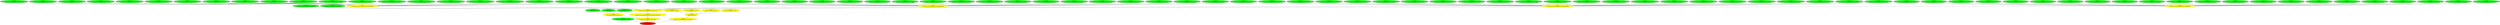 digraph {
rankdir="BT"
ss_tail_light_16px_unflipped [fillcolor=green style="filled" label="<spriteset>\nss_tail_light_16px_unflipped"]
ss_tail_light_16px_flipped [fillcolor=green style="filled" label="<spriteset>\nss_tail_light_16px_flipped"]
ss_tail_light_empty_unflipped [fillcolor=green style="filled" label="<spriteset>\nss_tail_light_empty_unflipped"]
switch_graphics_layer_tail_light_16px [fillcolor=yellow style="filled" label="<switch>\nswitch_graphics_layer_tail_light_16px"]
switch_cargo_capacity_by_cargo_0 [fillcolor=yellow style="filled" label="<switch>\nswitch_cargo_capacity_by_cargo_0"]
switch_cargo_capacity_by_cargo_1 [fillcolor=yellow style="filled" label="<switch>\nswitch_cargo_capacity_by_cargo_1"]
switch_cargo_capacity_by_cargo_2 [fillcolor=yellow style="filled" label="<switch>\nswitch_cargo_capacity_by_cargo_2"]
switch_cargo_capacity_by_cargo_3 [fillcolor=yellow style="filled" label="<switch>\nswitch_cargo_capacity_by_cargo_3"]
switch_cargo_capacity [fillcolor=yellow style="filled" label="<switch>\nswitch_cargo_capacity"]
ore_hopper_car_pony_gen_2A_ss_empty_unflipped [fillcolor=green style="filled" label="<spriteset>\nore_hopper_car_pony_gen_2A_ss_empty_unflipped"]
ore_hopper_car_pony_gen_2A_ss_loading_0_unflipped [fillcolor=green style="filled" label="<spriteset>\nore_hopper_car_pony_gen_2A_ss_loading_0_unflipped"]
ore_hopper_car_pony_gen_2A_ss_loaded_0_unflipped [fillcolor=green style="filled" label="<spriteset>\nore_hopper_car_pony_gen_2A_ss_loaded_0_unflipped"]
ore_hopper_car_pony_gen_2A_ss_loading_1_unflipped [fillcolor=green style="filled" label="<spriteset>\nore_hopper_car_pony_gen_2A_ss_loading_1_unflipped"]
ore_hopper_car_pony_gen_2A_ss_loaded_1_unflipped [fillcolor=green style="filled" label="<spriteset>\nore_hopper_car_pony_gen_2A_ss_loaded_1_unflipped"]
ore_hopper_car_pony_gen_2A_ss_loading_2_unflipped [fillcolor=green style="filled" label="<spriteset>\nore_hopper_car_pony_gen_2A_ss_loading_2_unflipped"]
ore_hopper_car_pony_gen_2A_ss_loaded_2_unflipped [fillcolor=green style="filled" label="<spriteset>\nore_hopper_car_pony_gen_2A_ss_loaded_2_unflipped"]
ore_hopper_car_pony_gen_2A_ss_loading_3_unflipped [fillcolor=green style="filled" label="<spriteset>\nore_hopper_car_pony_gen_2A_ss_loading_3_unflipped"]
ore_hopper_car_pony_gen_2A_ss_loaded_3_unflipped [fillcolor=green style="filled" label="<spriteset>\nore_hopper_car_pony_gen_2A_ss_loaded_3_unflipped"]
ore_hopper_car_pony_gen_2A_ss_loading_4_unflipped [fillcolor=green style="filled" label="<spriteset>\nore_hopper_car_pony_gen_2A_ss_loading_4_unflipped"]
ore_hopper_car_pony_gen_2A_ss_loaded_4_unflipped [fillcolor=green style="filled" label="<spriteset>\nore_hopper_car_pony_gen_2A_ss_loaded_4_unflipped"]
ore_hopper_car_pony_gen_2A_ss_loading_5_unflipped [fillcolor=green style="filled" label="<spriteset>\nore_hopper_car_pony_gen_2A_ss_loading_5_unflipped"]
ore_hopper_car_pony_gen_2A_ss_loaded_5_unflipped [fillcolor=green style="filled" label="<spriteset>\nore_hopper_car_pony_gen_2A_ss_loaded_5_unflipped"]
ore_hopper_car_pony_gen_2A_ss_loading_6_unflipped [fillcolor=green style="filled" label="<spriteset>\nore_hopper_car_pony_gen_2A_ss_loading_6_unflipped"]
ore_hopper_car_pony_gen_2A_ss_loaded_6_unflipped [fillcolor=green style="filled" label="<spriteset>\nore_hopper_car_pony_gen_2A_ss_loaded_6_unflipped"]
ore_hopper_car_pony_gen_2A_ss_loading_7_unflipped [fillcolor=green style="filled" label="<spriteset>\nore_hopper_car_pony_gen_2A_ss_loading_7_unflipped"]
ore_hopper_car_pony_gen_2A_ss_loaded_7_unflipped [fillcolor=green style="filled" label="<spriteset>\nore_hopper_car_pony_gen_2A_ss_loaded_7_unflipped"]
ore_hopper_car_pony_gen_2A_ss_loading_8_unflipped [fillcolor=green style="filled" label="<spriteset>\nore_hopper_car_pony_gen_2A_ss_loading_8_unflipped"]
ore_hopper_car_pony_gen_2A_ss_loaded_8_unflipped [fillcolor=green style="filled" label="<spriteset>\nore_hopper_car_pony_gen_2A_ss_loaded_8_unflipped"]
ore_hopper_car_pony_gen_2A_ss_loading_9_unflipped [fillcolor=green style="filled" label="<spriteset>\nore_hopper_car_pony_gen_2A_ss_loading_9_unflipped"]
ore_hopper_car_pony_gen_2A_ss_loaded_9_unflipped [fillcolor=green style="filled" label="<spriteset>\nore_hopper_car_pony_gen_2A_ss_loaded_9_unflipped"]
ore_hopper_car_pony_gen_2A_ss_loading_10_unflipped [fillcolor=green style="filled" label="<spriteset>\nore_hopper_car_pony_gen_2A_ss_loading_10_unflipped"]
ore_hopper_car_pony_gen_2A_ss_loaded_10_unflipped [fillcolor=green style="filled" label="<spriteset>\nore_hopper_car_pony_gen_2A_ss_loaded_10_unflipped"]
ore_hopper_car_pony_gen_2A_ss_loading_11_unflipped [fillcolor=green style="filled" label="<spriteset>\nore_hopper_car_pony_gen_2A_ss_loading_11_unflipped"]
ore_hopper_car_pony_gen_2A_ss_loaded_11_unflipped [fillcolor=green style="filled" label="<spriteset>\nore_hopper_car_pony_gen_2A_ss_loaded_11_unflipped"]
ore_hopper_car_pony_gen_2A_ss_loading_12_unflipped [fillcolor=green style="filled" label="<spriteset>\nore_hopper_car_pony_gen_2A_ss_loading_12_unflipped"]
ore_hopper_car_pony_gen_2A_ss_loaded_12_unflipped [fillcolor=green style="filled" label="<spriteset>\nore_hopper_car_pony_gen_2A_ss_loaded_12_unflipped"]
ore_hopper_car_pony_gen_2A_ss_loading_13_unflipped [fillcolor=green style="filled" label="<spriteset>\nore_hopper_car_pony_gen_2A_ss_loading_13_unflipped"]
ore_hopper_car_pony_gen_2A_ss_loaded_13_unflipped [fillcolor=green style="filled" label="<spriteset>\nore_hopper_car_pony_gen_2A_ss_loaded_13_unflipped"]
ore_hopper_car_pony_gen_2A_ss_loading_14_unflipped [fillcolor=green style="filled" label="<spriteset>\nore_hopper_car_pony_gen_2A_ss_loading_14_unflipped"]
ore_hopper_car_pony_gen_2A_ss_loaded_14_unflipped [fillcolor=green style="filled" label="<spriteset>\nore_hopper_car_pony_gen_2A_ss_loaded_14_unflipped"]
ore_hopper_car_pony_gen_2A_ss_loading_15_unflipped [fillcolor=green style="filled" label="<spriteset>\nore_hopper_car_pony_gen_2A_ss_loading_15_unflipped"]
ore_hopper_car_pony_gen_2A_ss_loaded_15_unflipped [fillcolor=green style="filled" label="<spriteset>\nore_hopper_car_pony_gen_2A_ss_loaded_15_unflipped"]
ore_hopper_car_pony_gen_2A_ss_loading_16_unflipped [fillcolor=green style="filled" label="<spriteset>\nore_hopper_car_pony_gen_2A_ss_loading_16_unflipped"]
ore_hopper_car_pony_gen_2A_ss_loaded_16_unflipped [fillcolor=green style="filled" label="<spriteset>\nore_hopper_car_pony_gen_2A_ss_loaded_16_unflipped"]
ore_hopper_car_pony_gen_2A_ss_loading_17_unflipped [fillcolor=green style="filled" label="<spriteset>\nore_hopper_car_pony_gen_2A_ss_loading_17_unflipped"]
ore_hopper_car_pony_gen_2A_ss_loaded_17_unflipped [fillcolor=green style="filled" label="<spriteset>\nore_hopper_car_pony_gen_2A_ss_loaded_17_unflipped"]
ore_hopper_car_pony_gen_2A_ss_loading_18_unflipped [fillcolor=green style="filled" label="<spriteset>\nore_hopper_car_pony_gen_2A_ss_loading_18_unflipped"]
ore_hopper_car_pony_gen_2A_ss_loaded_18_unflipped [fillcolor=green style="filled" label="<spriteset>\nore_hopper_car_pony_gen_2A_ss_loaded_18_unflipped"]
ore_hopper_car_pony_gen_2A_ss_loading_19_unflipped [fillcolor=green style="filled" label="<spriteset>\nore_hopper_car_pony_gen_2A_ss_loading_19_unflipped"]
ore_hopper_car_pony_gen_2A_ss_loaded_19_unflipped [fillcolor=green style="filled" label="<spriteset>\nore_hopper_car_pony_gen_2A_ss_loaded_19_unflipped"]
ore_hopper_car_pony_gen_2A_ss_loading_20_unflipped [fillcolor=green style="filled" label="<spriteset>\nore_hopper_car_pony_gen_2A_ss_loading_20_unflipped"]
ore_hopper_car_pony_gen_2A_ss_loaded_20_unflipped [fillcolor=green style="filled" label="<spriteset>\nore_hopper_car_pony_gen_2A_ss_loaded_20_unflipped"]
ore_hopper_car_pony_gen_2A_ss_loading_21_unflipped [fillcolor=green style="filled" label="<spriteset>\nore_hopper_car_pony_gen_2A_ss_loading_21_unflipped"]
ore_hopper_car_pony_gen_2A_ss_loaded_21_unflipped [fillcolor=green style="filled" label="<spriteset>\nore_hopper_car_pony_gen_2A_ss_loaded_21_unflipped"]
ore_hopper_car_pony_gen_2A_ss_empty_flipped [fillcolor=green style="filled" label="<spriteset>\nore_hopper_car_pony_gen_2A_ss_empty_flipped"]
ore_hopper_car_pony_gen_2A_ss_loading_0_flipped [fillcolor=green style="filled" label="<spriteset>\nore_hopper_car_pony_gen_2A_ss_loading_0_flipped"]
ore_hopper_car_pony_gen_2A_ss_loaded_0_flipped [fillcolor=green style="filled" label="<spriteset>\nore_hopper_car_pony_gen_2A_ss_loaded_0_flipped"]
ore_hopper_car_pony_gen_2A_ss_loading_1_flipped [fillcolor=green style="filled" label="<spriteset>\nore_hopper_car_pony_gen_2A_ss_loading_1_flipped"]
ore_hopper_car_pony_gen_2A_ss_loaded_1_flipped [fillcolor=green style="filled" label="<spriteset>\nore_hopper_car_pony_gen_2A_ss_loaded_1_flipped"]
ore_hopper_car_pony_gen_2A_ss_loading_2_flipped [fillcolor=green style="filled" label="<spriteset>\nore_hopper_car_pony_gen_2A_ss_loading_2_flipped"]
ore_hopper_car_pony_gen_2A_ss_loaded_2_flipped [fillcolor=green style="filled" label="<spriteset>\nore_hopper_car_pony_gen_2A_ss_loaded_2_flipped"]
ore_hopper_car_pony_gen_2A_ss_loading_3_flipped [fillcolor=green style="filled" label="<spriteset>\nore_hopper_car_pony_gen_2A_ss_loading_3_flipped"]
ore_hopper_car_pony_gen_2A_ss_loaded_3_flipped [fillcolor=green style="filled" label="<spriteset>\nore_hopper_car_pony_gen_2A_ss_loaded_3_flipped"]
ore_hopper_car_pony_gen_2A_ss_loading_4_flipped [fillcolor=green style="filled" label="<spriteset>\nore_hopper_car_pony_gen_2A_ss_loading_4_flipped"]
ore_hopper_car_pony_gen_2A_ss_loaded_4_flipped [fillcolor=green style="filled" label="<spriteset>\nore_hopper_car_pony_gen_2A_ss_loaded_4_flipped"]
ore_hopper_car_pony_gen_2A_ss_loading_5_flipped [fillcolor=green style="filled" label="<spriteset>\nore_hopper_car_pony_gen_2A_ss_loading_5_flipped"]
ore_hopper_car_pony_gen_2A_ss_loaded_5_flipped [fillcolor=green style="filled" label="<spriteset>\nore_hopper_car_pony_gen_2A_ss_loaded_5_flipped"]
ore_hopper_car_pony_gen_2A_ss_loading_6_flipped [fillcolor=green style="filled" label="<spriteset>\nore_hopper_car_pony_gen_2A_ss_loading_6_flipped"]
ore_hopper_car_pony_gen_2A_ss_loaded_6_flipped [fillcolor=green style="filled" label="<spriteset>\nore_hopper_car_pony_gen_2A_ss_loaded_6_flipped"]
ore_hopper_car_pony_gen_2A_ss_loading_7_flipped [fillcolor=green style="filled" label="<spriteset>\nore_hopper_car_pony_gen_2A_ss_loading_7_flipped"]
ore_hopper_car_pony_gen_2A_ss_loaded_7_flipped [fillcolor=green style="filled" label="<spriteset>\nore_hopper_car_pony_gen_2A_ss_loaded_7_flipped"]
ore_hopper_car_pony_gen_2A_ss_loading_8_flipped [fillcolor=green style="filled" label="<spriteset>\nore_hopper_car_pony_gen_2A_ss_loading_8_flipped"]
ore_hopper_car_pony_gen_2A_ss_loaded_8_flipped [fillcolor=green style="filled" label="<spriteset>\nore_hopper_car_pony_gen_2A_ss_loaded_8_flipped"]
ore_hopper_car_pony_gen_2A_ss_loading_9_flipped [fillcolor=green style="filled" label="<spriteset>\nore_hopper_car_pony_gen_2A_ss_loading_9_flipped"]
ore_hopper_car_pony_gen_2A_ss_loaded_9_flipped [fillcolor=green style="filled" label="<spriteset>\nore_hopper_car_pony_gen_2A_ss_loaded_9_flipped"]
ore_hopper_car_pony_gen_2A_ss_loading_10_flipped [fillcolor=green style="filled" label="<spriteset>\nore_hopper_car_pony_gen_2A_ss_loading_10_flipped"]
ore_hopper_car_pony_gen_2A_ss_loaded_10_flipped [fillcolor=green style="filled" label="<spriteset>\nore_hopper_car_pony_gen_2A_ss_loaded_10_flipped"]
ore_hopper_car_pony_gen_2A_ss_loading_11_flipped [fillcolor=green style="filled" label="<spriteset>\nore_hopper_car_pony_gen_2A_ss_loading_11_flipped"]
ore_hopper_car_pony_gen_2A_ss_loaded_11_flipped [fillcolor=green style="filled" label="<spriteset>\nore_hopper_car_pony_gen_2A_ss_loaded_11_flipped"]
ore_hopper_car_pony_gen_2A_ss_loading_12_flipped [fillcolor=green style="filled" label="<spriteset>\nore_hopper_car_pony_gen_2A_ss_loading_12_flipped"]
ore_hopper_car_pony_gen_2A_ss_loaded_12_flipped [fillcolor=green style="filled" label="<spriteset>\nore_hopper_car_pony_gen_2A_ss_loaded_12_flipped"]
ore_hopper_car_pony_gen_2A_ss_loading_13_flipped [fillcolor=green style="filled" label="<spriteset>\nore_hopper_car_pony_gen_2A_ss_loading_13_flipped"]
ore_hopper_car_pony_gen_2A_ss_loaded_13_flipped [fillcolor=green style="filled" label="<spriteset>\nore_hopper_car_pony_gen_2A_ss_loaded_13_flipped"]
ore_hopper_car_pony_gen_2A_ss_loading_14_flipped [fillcolor=green style="filled" label="<spriteset>\nore_hopper_car_pony_gen_2A_ss_loading_14_flipped"]
ore_hopper_car_pony_gen_2A_ss_loaded_14_flipped [fillcolor=green style="filled" label="<spriteset>\nore_hopper_car_pony_gen_2A_ss_loaded_14_flipped"]
ore_hopper_car_pony_gen_2A_ss_loading_15_flipped [fillcolor=green style="filled" label="<spriteset>\nore_hopper_car_pony_gen_2A_ss_loading_15_flipped"]
ore_hopper_car_pony_gen_2A_ss_loaded_15_flipped [fillcolor=green style="filled" label="<spriteset>\nore_hopper_car_pony_gen_2A_ss_loaded_15_flipped"]
ore_hopper_car_pony_gen_2A_ss_loading_16_flipped [fillcolor=green style="filled" label="<spriteset>\nore_hopper_car_pony_gen_2A_ss_loading_16_flipped"]
ore_hopper_car_pony_gen_2A_ss_loaded_16_flipped [fillcolor=green style="filled" label="<spriteset>\nore_hopper_car_pony_gen_2A_ss_loaded_16_flipped"]
ore_hopper_car_pony_gen_2A_ss_loading_17_flipped [fillcolor=green style="filled" label="<spriteset>\nore_hopper_car_pony_gen_2A_ss_loading_17_flipped"]
ore_hopper_car_pony_gen_2A_ss_loaded_17_flipped [fillcolor=green style="filled" label="<spriteset>\nore_hopper_car_pony_gen_2A_ss_loaded_17_flipped"]
ore_hopper_car_pony_gen_2A_ss_loading_18_flipped [fillcolor=green style="filled" label="<spriteset>\nore_hopper_car_pony_gen_2A_ss_loading_18_flipped"]
ore_hopper_car_pony_gen_2A_ss_loaded_18_flipped [fillcolor=green style="filled" label="<spriteset>\nore_hopper_car_pony_gen_2A_ss_loaded_18_flipped"]
ore_hopper_car_pony_gen_2A_ss_loading_19_flipped [fillcolor=green style="filled" label="<spriteset>\nore_hopper_car_pony_gen_2A_ss_loading_19_flipped"]
ore_hopper_car_pony_gen_2A_ss_loaded_19_flipped [fillcolor=green style="filled" label="<spriteset>\nore_hopper_car_pony_gen_2A_ss_loaded_19_flipped"]
ore_hopper_car_pony_gen_2A_ss_loading_20_flipped [fillcolor=green style="filled" label="<spriteset>\nore_hopper_car_pony_gen_2A_ss_loading_20_flipped"]
ore_hopper_car_pony_gen_2A_ss_loaded_20_flipped [fillcolor=green style="filled" label="<spriteset>\nore_hopper_car_pony_gen_2A_ss_loaded_20_flipped"]
ore_hopper_car_pony_gen_2A_ss_loading_21_flipped [fillcolor=green style="filled" label="<spriteset>\nore_hopper_car_pony_gen_2A_ss_loading_21_flipped"]
ore_hopper_car_pony_gen_2A_ss_loaded_21_flipped [fillcolor=green style="filled" label="<spriteset>\nore_hopper_car_pony_gen_2A_ss_loaded_21_flipped"]
ore_hopper_car_pony_gen_2A_switch_cargo_loading_unflipped [fillcolor=yellow style="filled" label="<switch>\nore_hopper_car_pony_gen_2A_switch_cargo_loading_unflipped"]
ore_hopper_car_pony_gen_2A_switch_cargo_loading_flipped [fillcolor=yellow style="filled" label="<switch>\nore_hopper_car_pony_gen_2A_switch_cargo_loading_flipped"]
ore_hopper_car_pony_gen_2A_switch_cargo_loaded_unflipped [fillcolor=yellow style="filled" label="<switch>\nore_hopper_car_pony_gen_2A_switch_cargo_loaded_unflipped"]
ore_hopper_car_pony_gen_2A_switch_cargo_loaded_flipped [fillcolor=yellow style="filled" label="<switch>\nore_hopper_car_pony_gen_2A_switch_cargo_loaded_flipped"]
ore_hopper_car_pony_gen_2A_switch_graphics_vehicle [fillcolor=yellow style="filled" label="<switch>\nore_hopper_car_pony_gen_2A_switch_graphics_vehicle"]
ore_hopper_car_pony_gen_2A_ss_purchase [fillcolor=green style="filled" label="<spriteset>\nore_hopper_car_pony_gen_2A_ss_purchase"]
ore_hopper_car_pony_gen_2A_switch_set_layers_register_more_sprites [fillcolor=yellow style="filled" label="<switch>\nore_hopper_car_pony_gen_2A_switch_set_layers_register_more_sprites"]
ore_hopper_car_pony_gen_2A_switch_graphics [fillcolor=yellow style="filled" label="<switch>\nore_hopper_car_pony_gen_2A_switch_graphics"]
ore_hopper_car_pony_gen_2A_switch_cargo_capacity [fillcolor=yellow style="filled" label="<switch>\nore_hopper_car_pony_gen_2A_switch_cargo_capacity"]
ore_hopper_car_pony_gen_2A [fillcolor=red style="filled" label="<FEAT_TRAINS 4100>\nore_hopper_car_pony_gen_2A"]
ore_hopper_car_pony_gen_2A_switch_cargo_loaded_flipped->ore_hopper_car_pony_gen_2A_ss_loaded_20_flipped
ore_hopper_car_pony_gen_2A_switch_cargo_loading_flipped->ore_hopper_car_pony_gen_2A_ss_loading_19_flipped
ore_hopper_car_pony_gen_2A_switch_graphics_vehicle->ore_hopper_car_pony_gen_2A_switch_cargo_loaded_unflipped
ore_hopper_car_pony_gen_2A_switch_cargo_loaded_flipped->ore_hopper_car_pony_gen_2A_ss_loaded_4_flipped
ore_hopper_car_pony_gen_2A_switch_cargo_loaded_unflipped->ore_hopper_car_pony_gen_2A_ss_loaded_8_unflipped
ore_hopper_car_pony_gen_2A_switch_graphics_vehicle->ore_hopper_car_pony_gen_2A_ss_empty_flipped
ore_hopper_car_pony_gen_2A_switch_cargo_loading_unflipped->ore_hopper_car_pony_gen_2A_ss_loading_5_unflipped
ore_hopper_car_pony_gen_2A_switch_cargo_loading_flipped->ore_hopper_car_pony_gen_2A_ss_loading_5_flipped
ore_hopper_car_pony_gen_2A_switch_graphics->switch_graphics_layer_tail_light_16px
ore_hopper_car_pony_gen_2A_switch_set_layers_register_more_sprites->ore_hopper_car_pony_gen_2A_switch_graphics_vehicle
ore_hopper_car_pony_gen_2A_switch_cargo_loading_unflipped->ore_hopper_car_pony_gen_2A_ss_loading_0_unflipped
ore_hopper_car_pony_gen_2A_switch_cargo_loading_flipped->ore_hopper_car_pony_gen_2A_ss_loading_3_flipped
ore_hopper_car_pony_gen_2A_switch_cargo_loaded_flipped->ore_hopper_car_pony_gen_2A_ss_loaded_8_flipped
ore_hopper_car_pony_gen_2A_switch_cargo_loading_unflipped->ore_hopper_car_pony_gen_2A_ss_loading_18_unflipped
ore_hopper_car_pony_gen_2A_switch_cargo_loaded_unflipped->ore_hopper_car_pony_gen_2A_ss_loaded_14_unflipped
ore_hopper_car_pony_gen_2A_switch_cargo_loaded_flipped->ore_hopper_car_pony_gen_2A_ss_loaded_2_flipped
ore_hopper_car_pony_gen_2A_switch_cargo_loaded_unflipped->ore_hopper_car_pony_gen_2A_ss_loaded_5_unflipped
ore_hopper_car_pony_gen_2A_switch_cargo_loading_unflipped->ore_hopper_car_pony_gen_2A_ss_loading_13_unflipped
ore_hopper_car_pony_gen_2A_switch_cargo_loaded_unflipped->ore_hopper_car_pony_gen_2A_ss_loaded_18_unflipped
ore_hopper_car_pony_gen_2A_switch_cargo_loading_unflipped->ore_hopper_car_pony_gen_2A_ss_loading_20_unflipped
ore_hopper_car_pony_gen_2A_switch_cargo_loaded_unflipped->ore_hopper_car_pony_gen_2A_ss_loaded_12_unflipped
ore_hopper_car_pony_gen_2A_switch_cargo_loading_flipped->ore_hopper_car_pony_gen_2A_ss_loading_10_flipped
ore_hopper_car_pony_gen_2A_switch_cargo_loaded_unflipped->ore_hopper_car_pony_gen_2A_ss_loaded_0_unflipped
ore_hopper_car_pony_gen_2A_switch_cargo_loading_unflipped->ore_hopper_car_pony_gen_2A_ss_loading_2_unflipped
ore_hopper_car_pony_gen_2A_switch_cargo_loaded_unflipped->ore_hopper_car_pony_gen_2A_ss_loaded_9_unflipped
switch_graphics_layer_tail_light_16px->ss_tail_light_16px_flipped
ore_hopper_car_pony_gen_2A_switch_cargo_loaded_flipped->ore_hopper_car_pony_gen_2A_ss_loaded_9_flipped
ore_hopper_car_pony_gen_2A_switch_graphics_vehicle->ore_hopper_car_pony_gen_2A_switch_cargo_loading_unflipped
ore_hopper_car_pony_gen_2A_switch_cargo_loaded_flipped->ore_hopper_car_pony_gen_2A_ss_loaded_17_flipped
ore_hopper_car_pony_gen_2A_switch_cargo_loaded_unflipped->ore_hopper_car_pony_gen_2A_ss_loaded_15_unflipped
ore_hopper_car_pony_gen_2A_switch_cargo_loaded_flipped->ore_hopper_car_pony_gen_2A_ss_loaded_13_flipped
switch_cargo_capacity->switch_cargo_capacity_by_cargo_1
ore_hopper_car_pony_gen_2A_switch_cargo_loading_unflipped->ore_hopper_car_pony_gen_2A_ss_loading_4_unflipped
ore_hopper_car_pony_gen_2A_switch_graphics_vehicle->ore_hopper_car_pony_gen_2A_ss_empty_unflipped
ore_hopper_car_pony_gen_2A_switch_cargo_loaded_unflipped->ore_hopper_car_pony_gen_2A_ss_loaded_20_unflipped
ore_hopper_car_pony_gen_2A_switch_graphics_vehicle->ore_hopper_car_pony_gen_2A_switch_cargo_loaded_flipped
ore_hopper_car_pony_gen_2A_switch_cargo_loaded_flipped->ore_hopper_car_pony_gen_2A_ss_loaded_6_flipped
ore_hopper_car_pony_gen_2A_switch_cargo_loading_flipped->ore_hopper_car_pony_gen_2A_ss_loading_6_flipped
ore_hopper_car_pony_gen_2A_switch_cargo_loading_unflipped->ore_hopper_car_pony_gen_2A_ss_loading_9_unflipped
ore_hopper_car_pony_gen_2A_switch_cargo_loaded_unflipped->ore_hopper_car_pony_gen_2A_ss_loaded_10_unflipped
ore_hopper_car_pony_gen_2A_switch_cargo_loaded_flipped->ore_hopper_car_pony_gen_2A_ss_loaded_5_flipped
ore_hopper_car_pony_gen_2A_switch_cargo_loaded_unflipped->ore_hopper_car_pony_gen_2A_ss_loaded_21_unflipped
switch_graphics_layer_tail_light_16px->ss_tail_light_empty_unflipped
ore_hopper_car_pony_gen_2A_switch_cargo_loaded_unflipped->ore_hopper_car_pony_gen_2A_ss_loaded_19_unflipped
ore_hopper_car_pony_gen_2A_switch_cargo_loading_flipped->ore_hopper_car_pony_gen_2A_ss_loading_0_flipped
ore_hopper_car_pony_gen_2A_switch_cargo_loading_unflipped->ore_hopper_car_pony_gen_2A_ss_loading_19_unflipped
ore_hopper_car_pony_gen_2A_switch_cargo_loading_flipped->ore_hopper_car_pony_gen_2A_ss_loading_2_flipped
ore_hopper_car_pony_gen_2A_switch_cargo_loaded_flipped->ore_hopper_car_pony_gen_2A_ss_loaded_0_flipped
ore_hopper_car_pony_gen_2A_switch_cargo_loaded_flipped->ore_hopper_car_pony_gen_2A_ss_loaded_12_flipped
ore_hopper_car_pony_gen_2A_switch_cargo_loaded_unflipped->ore_hopper_car_pony_gen_2A_ss_loaded_13_unflipped
ore_hopper_car_pony_gen_2A_switch_cargo_loaded_flipped->ore_hopper_car_pony_gen_2A_ss_loaded_15_flipped
ore_hopper_car_pony_gen_2A_switch_cargo_loading_unflipped->ore_hopper_car_pony_gen_2A_ss_loading_14_unflipped
ore_hopper_car_pony_gen_2A_switch_cargo_loading_flipped->ore_hopper_car_pony_gen_2A_ss_loading_11_flipped
ore_hopper_car_pony_gen_2A_switch_cargo_loaded_unflipped->ore_hopper_car_pony_gen_2A_ss_loaded_2_unflipped
ore_hopper_car_pony_gen_2A_switch_cargo_loading_flipped->ore_hopper_car_pony_gen_2A_ss_loading_4_flipped
switch_cargo_capacity->switch_cargo_capacity_by_cargo_3
ore_hopper_car_pony_gen_2A_switch_cargo_loaded_flipped->ore_hopper_car_pony_gen_2A_ss_loaded_10_flipped
ore_hopper_car_pony_gen_2A_switch_cargo_loaded_unflipped->ore_hopper_car_pony_gen_2A_ss_loaded_7_unflipped
ore_hopper_car_pony_gen_2A_switch_cargo_loaded_flipped->ore_hopper_car_pony_gen_2A_ss_loaded_7_flipped
switch_cargo_capacity->switch_cargo_capacity_by_cargo_0
ore_hopper_car_pony_gen_2A_switch_cargo_loading_unflipped->ore_hopper_car_pony_gen_2A_ss_loading_21_unflipped
ore_hopper_car_pony_gen_2A_switch_cargo_loading_unflipped->ore_hopper_car_pony_gen_2A_ss_loading_1_unflipped
ore_hopper_car_pony_gen_2A_switch_cargo_loading_unflipped->ore_hopper_car_pony_gen_2A_ss_loading_12_unflipped
ore_hopper_car_pony_gen_2A_switch_cargo_loading_flipped->ore_hopper_car_pony_gen_2A_ss_loading_14_flipped
ore_hopper_car_pony_gen_2A_switch_cargo_loading_flipped->ore_hopper_car_pony_gen_2A_ss_loading_20_flipped
ore_hopper_car_pony_gen_2A_switch_cargo_loaded_flipped->ore_hopper_car_pony_gen_2A_ss_loaded_14_flipped
ore_hopper_car_pony_gen_2A_switch_cargo_loading_flipped->ore_hopper_car_pony_gen_2A_ss_loading_15_flipped
ore_hopper_car_pony_gen_2A_switch_cargo_loaded_flipped->ore_hopper_car_pony_gen_2A_ss_loaded_16_flipped
ore_hopper_car_pony_gen_2A_switch_cargo_loading_flipped->ore_hopper_car_pony_gen_2A_ss_loading_8_flipped
ore_hopper_car_pony_gen_2A_switch_cargo_loaded_flipped->ore_hopper_car_pony_gen_2A_ss_loaded_19_flipped
ore_hopper_car_pony_gen_2A_switch_cargo_loaded_unflipped->ore_hopper_car_pony_gen_2A_ss_loaded_17_unflipped
ore_hopper_car_pony_gen_2A_switch_cargo_loaded_flipped->ore_hopper_car_pony_gen_2A_ss_loaded_21_flipped
switch_graphics_layer_tail_light_16px->ss_tail_light_16px_unflipped
ore_hopper_car_pony_gen_2A_switch_cargo_loading_flipped->ore_hopper_car_pony_gen_2A_ss_loading_9_flipped
ore_hopper_car_pony_gen_2A_switch_cargo_loading_flipped->ore_hopper_car_pony_gen_2A_ss_loading_17_flipped
ore_hopper_car_pony_gen_2A_switch_cargo_loading_flipped->ore_hopper_car_pony_gen_2A_ss_loading_18_flipped
ore_hopper_car_pony_gen_2A_switch_graphics->ore_hopper_car_pony_gen_2A_switch_set_layers_register_more_sprites
ore_hopper_car_pony_gen_2A_switch_cargo_loaded_flipped->ore_hopper_car_pony_gen_2A_ss_loaded_18_flipped
ore_hopper_car_pony_gen_2A_switch_graphics_vehicle->ore_hopper_car_pony_gen_2A_switch_cargo_loading_flipped
ore_hopper_car_pony_gen_2A_switch_cargo_loading_unflipped->ore_hopper_car_pony_gen_2A_ss_loading_7_unflipped
ore_hopper_car_pony_gen_2A_switch_cargo_loaded_flipped->ore_hopper_car_pony_gen_2A_ss_loaded_1_flipped
ore_hopper_car_pony_gen_2A->ore_hopper_car_pony_gen_2A_switch_graphics
ore_hopper_car_pony_gen_2A_switch_cargo_loading_unflipped->ore_hopper_car_pony_gen_2A_ss_loading_10_unflipped
ore_hopper_car_pony_gen_2A_switch_cargo_loading_unflipped->ore_hopper_car_pony_gen_2A_ss_loading_6_unflipped
ore_hopper_car_pony_gen_2A_switch_cargo_loading_flipped->ore_hopper_car_pony_gen_2A_ss_loading_12_flipped
ore_hopper_car_pony_gen_2A_switch_cargo_loaded_unflipped->ore_hopper_car_pony_gen_2A_ss_loaded_4_unflipped
ore_hopper_car_pony_gen_2A_switch_cargo_loading_flipped->ore_hopper_car_pony_gen_2A_ss_loading_21_flipped
ore_hopper_car_pony_gen_2A_switch_cargo_loaded_unflipped->ore_hopper_car_pony_gen_2A_ss_loaded_1_unflipped
ore_hopper_car_pony_gen_2A_switch_cargo_loaded_unflipped->ore_hopper_car_pony_gen_2A_ss_loaded_11_unflipped
ore_hopper_car_pony_gen_2A_switch_cargo_loading_unflipped->ore_hopper_car_pony_gen_2A_ss_loading_15_unflipped
ore_hopper_car_pony_gen_2A_switch_cargo_loading_unflipped->ore_hopper_car_pony_gen_2A_ss_loading_11_unflipped
ore_hopper_car_pony_gen_2A_switch_cargo_loaded_unflipped->ore_hopper_car_pony_gen_2A_ss_loaded_3_unflipped
ore_hopper_car_pony_gen_2A_switch_cargo_loaded_unflipped->ore_hopper_car_pony_gen_2A_ss_loaded_16_unflipped
ore_hopper_car_pony_gen_2A_switch_cargo_loaded_flipped->ore_hopper_car_pony_gen_2A_ss_loaded_3_flipped
ore_hopper_car_pony_gen_2A_switch_cargo_loading_flipped->ore_hopper_car_pony_gen_2A_ss_loading_13_flipped
ore_hopper_car_pony_gen_2A_switch_cargo_loading_unflipped->ore_hopper_car_pony_gen_2A_ss_loading_3_unflipped
ore_hopper_car_pony_gen_2A_switch_cargo_loading_unflipped->ore_hopper_car_pony_gen_2A_ss_loading_16_unflipped
ore_hopper_car_pony_gen_2A_switch_cargo_loading_flipped->ore_hopper_car_pony_gen_2A_ss_loading_16_flipped
ore_hopper_car_pony_gen_2A_switch_cargo_capacity->switch_cargo_capacity
ore_hopper_car_pony_gen_2A_switch_cargo_loading_flipped->ore_hopper_car_pony_gen_2A_ss_loading_1_flipped
ore_hopper_car_pony_gen_2A_switch_cargo_loaded_unflipped->ore_hopper_car_pony_gen_2A_ss_loaded_6_unflipped
ore_hopper_car_pony_gen_2A->ore_hopper_car_pony_gen_2A_switch_cargo_capacity
switch_cargo_capacity->switch_cargo_capacity_by_cargo_2
ore_hopper_car_pony_gen_2A_switch_cargo_loading_unflipped->ore_hopper_car_pony_gen_2A_ss_loading_17_unflipped
ore_hopper_car_pony_gen_2A->ore_hopper_car_pony_gen_2A_ss_purchase
ore_hopper_car_pony_gen_2A_switch_cargo_loaded_flipped->ore_hopper_car_pony_gen_2A_ss_loaded_11_flipped
ore_hopper_car_pony_gen_2A_switch_cargo_loading_unflipped->ore_hopper_car_pony_gen_2A_ss_loading_8_unflipped
ore_hopper_car_pony_gen_2A_switch_cargo_loading_flipped->ore_hopper_car_pony_gen_2A_ss_loading_7_flipped
}
